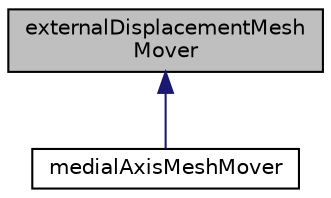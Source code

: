 digraph "externalDisplacementMeshMover"
{
  bgcolor="transparent";
  edge [fontname="Helvetica",fontsize="10",labelfontname="Helvetica",labelfontsize="10"];
  node [fontname="Helvetica",fontsize="10",shape=record];
  Node1 [label="externalDisplacementMesh\lMover",height=0.2,width=0.4,color="black", fillcolor="grey75", style="filled", fontcolor="black"];
  Node1 -> Node2 [dir="back",color="midnightblue",fontsize="10",style="solid",fontname="Helvetica"];
  Node2 [label="medialAxisMeshMover",height=0.2,width=0.4,color="black",URL="$a01456.html",tooltip="Mesh motion solver that uses a medial axis algorithm to work out a fraction between the (nearest poin..."];
}
